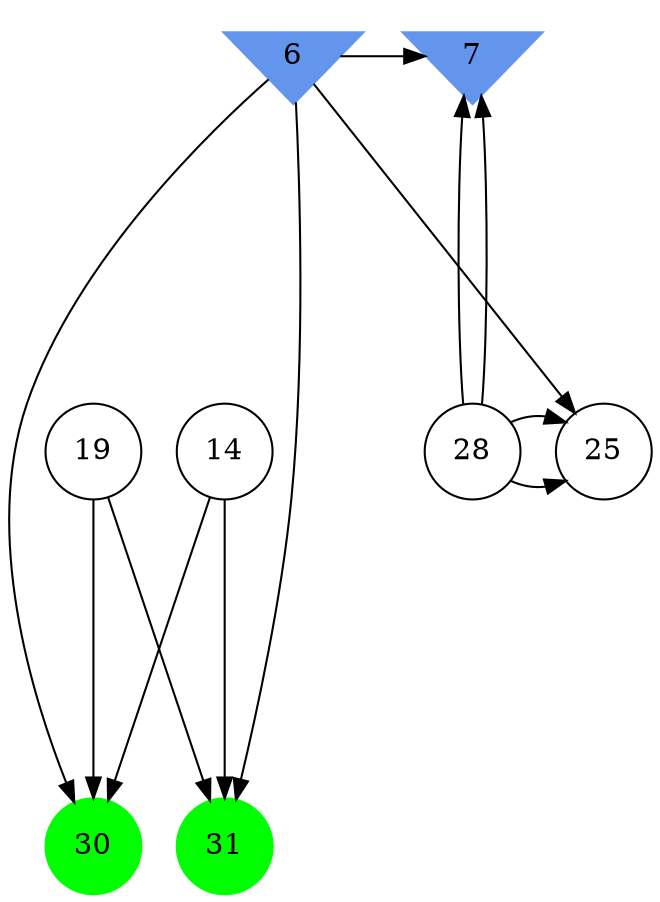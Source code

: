 digraph brain {
	ranksep=2.0;
	6 [shape=invtriangle,style=filled,color=cornflowerblue];
	7 [shape=invtriangle,style=filled,color=cornflowerblue];
	14 [shape=circle,color=black];
	19 [shape=circle,color=black];
	25 [shape=circle,color=black];
	28 [shape=circle,color=black];
	30 [shape=circle,style=filled,color=green];
	31 [shape=circle,style=filled,color=green];
	6	->	7;
	6	->	25;
	28	->	7;
	28	->	25;
	28	->	7;
	28	->	25;
	6	->	31;
	6	->	30;
	19	->	31;
	19	->	30;
	14	->	31;
	14	->	30;
	{ rank=same; 6; 7; }
	{ rank=same; 14; 19; 25; 28; }
	{ rank=same; 30; 31; }
}
